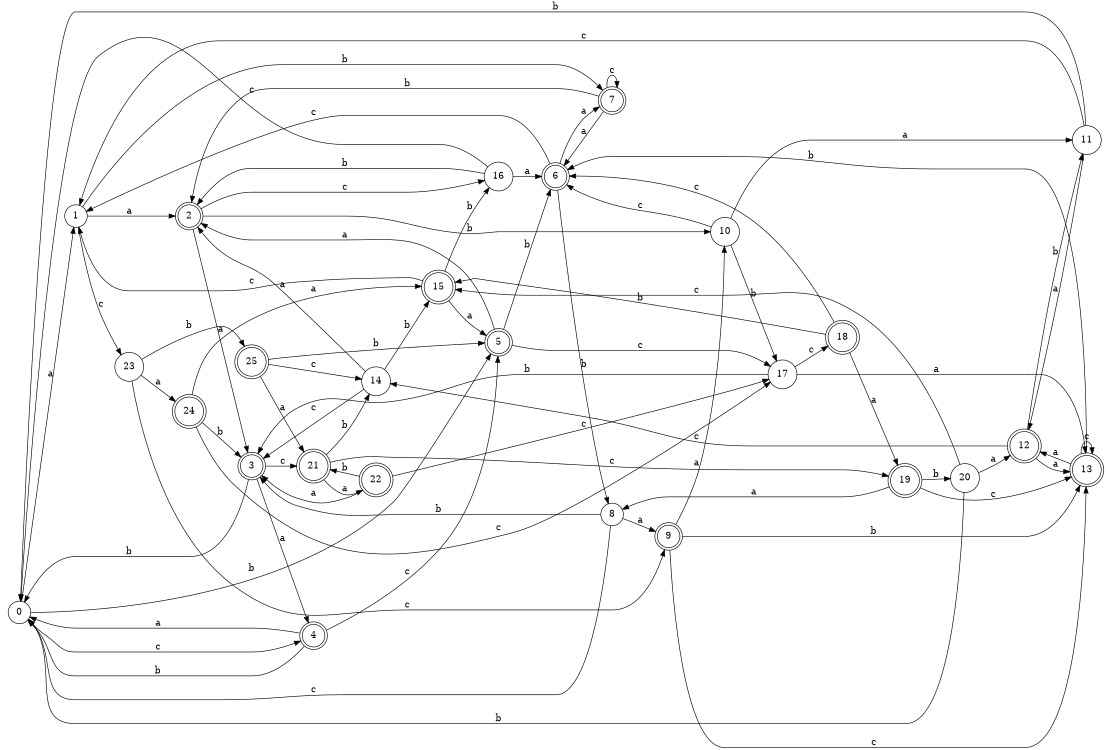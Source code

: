 digraph n21_6 {
__start0 [label="" shape="none"];

rankdir=LR;
size="8,5";

s0 [style="filled", color="black", fillcolor="white" shape="circle", label="0"];
s1 [style="filled", color="black", fillcolor="white" shape="circle", label="1"];
s2 [style="rounded,filled", color="black", fillcolor="white" shape="doublecircle", label="2"];
s3 [style="rounded,filled", color="black", fillcolor="white" shape="doublecircle", label="3"];
s4 [style="rounded,filled", color="black", fillcolor="white" shape="doublecircle", label="4"];
s5 [style="rounded,filled", color="black", fillcolor="white" shape="doublecircle", label="5"];
s6 [style="rounded,filled", color="black", fillcolor="white" shape="doublecircle", label="6"];
s7 [style="rounded,filled", color="black", fillcolor="white" shape="doublecircle", label="7"];
s8 [style="filled", color="black", fillcolor="white" shape="circle", label="8"];
s9 [style="rounded,filled", color="black", fillcolor="white" shape="doublecircle", label="9"];
s10 [style="filled", color="black", fillcolor="white" shape="circle", label="10"];
s11 [style="filled", color="black", fillcolor="white" shape="circle", label="11"];
s12 [style="rounded,filled", color="black", fillcolor="white" shape="doublecircle", label="12"];
s13 [style="rounded,filled", color="black", fillcolor="white" shape="doublecircle", label="13"];
s14 [style="filled", color="black", fillcolor="white" shape="circle", label="14"];
s15 [style="rounded,filled", color="black", fillcolor="white" shape="doublecircle", label="15"];
s16 [style="filled", color="black", fillcolor="white" shape="circle", label="16"];
s17 [style="filled", color="black", fillcolor="white" shape="circle", label="17"];
s18 [style="rounded,filled", color="black", fillcolor="white" shape="doublecircle", label="18"];
s19 [style="rounded,filled", color="black", fillcolor="white" shape="doublecircle", label="19"];
s20 [style="filled", color="black", fillcolor="white" shape="circle", label="20"];
s21 [style="rounded,filled", color="black", fillcolor="white" shape="doublecircle", label="21"];
s22 [style="rounded,filled", color="black", fillcolor="white" shape="doublecircle", label="22"];
s23 [style="filled", color="black", fillcolor="white" shape="circle", label="23"];
s24 [style="rounded,filled", color="black", fillcolor="white" shape="doublecircle", label="24"];
s25 [style="rounded,filled", color="black", fillcolor="white" shape="doublecircle", label="25"];
s0 -> s1 [label="a"];
s0 -> s5 [label="b"];
s0 -> s4 [label="c"];
s1 -> s2 [label="a"];
s1 -> s7 [label="b"];
s1 -> s23 [label="c"];
s2 -> s3 [label="a"];
s2 -> s10 [label="b"];
s2 -> s16 [label="c"];
s3 -> s4 [label="a"];
s3 -> s0 [label="b"];
s3 -> s21 [label="c"];
s4 -> s0 [label="a"];
s4 -> s0 [label="b"];
s4 -> s5 [label="c"];
s5 -> s2 [label="a"];
s5 -> s6 [label="b"];
s5 -> s17 [label="c"];
s6 -> s7 [label="a"];
s6 -> s8 [label="b"];
s6 -> s1 [label="c"];
s7 -> s6 [label="a"];
s7 -> s2 [label="b"];
s7 -> s7 [label="c"];
s8 -> s9 [label="a"];
s8 -> s3 [label="b"];
s8 -> s0 [label="c"];
s9 -> s10 [label="a"];
s9 -> s13 [label="b"];
s9 -> s13 [label="c"];
s10 -> s11 [label="a"];
s10 -> s17 [label="b"];
s10 -> s6 [label="c"];
s11 -> s12 [label="a"];
s11 -> s0 [label="b"];
s11 -> s1 [label="c"];
s12 -> s13 [label="a"];
s12 -> s11 [label="b"];
s12 -> s14 [label="c"];
s13 -> s12 [label="a"];
s13 -> s6 [label="b"];
s13 -> s13 [label="c"];
s14 -> s2 [label="a"];
s14 -> s15 [label="b"];
s14 -> s3 [label="c"];
s15 -> s5 [label="a"];
s15 -> s16 [label="b"];
s15 -> s1 [label="c"];
s16 -> s6 [label="a"];
s16 -> s2 [label="b"];
s16 -> s0 [label="c"];
s17 -> s13 [label="a"];
s17 -> s3 [label="b"];
s17 -> s18 [label="c"];
s18 -> s19 [label="a"];
s18 -> s15 [label="b"];
s18 -> s6 [label="c"];
s19 -> s8 [label="a"];
s19 -> s20 [label="b"];
s19 -> s13 [label="c"];
s20 -> s12 [label="a"];
s20 -> s0 [label="b"];
s20 -> s15 [label="c"];
s21 -> s22 [label="a"];
s21 -> s14 [label="b"];
s21 -> s19 [label="c"];
s22 -> s3 [label="a"];
s22 -> s21 [label="b"];
s22 -> s17 [label="c"];
s23 -> s24 [label="a"];
s23 -> s25 [label="b"];
s23 -> s9 [label="c"];
s24 -> s15 [label="a"];
s24 -> s3 [label="b"];
s24 -> s17 [label="c"];
s25 -> s21 [label="a"];
s25 -> s5 [label="b"];
s25 -> s14 [label="c"];

}